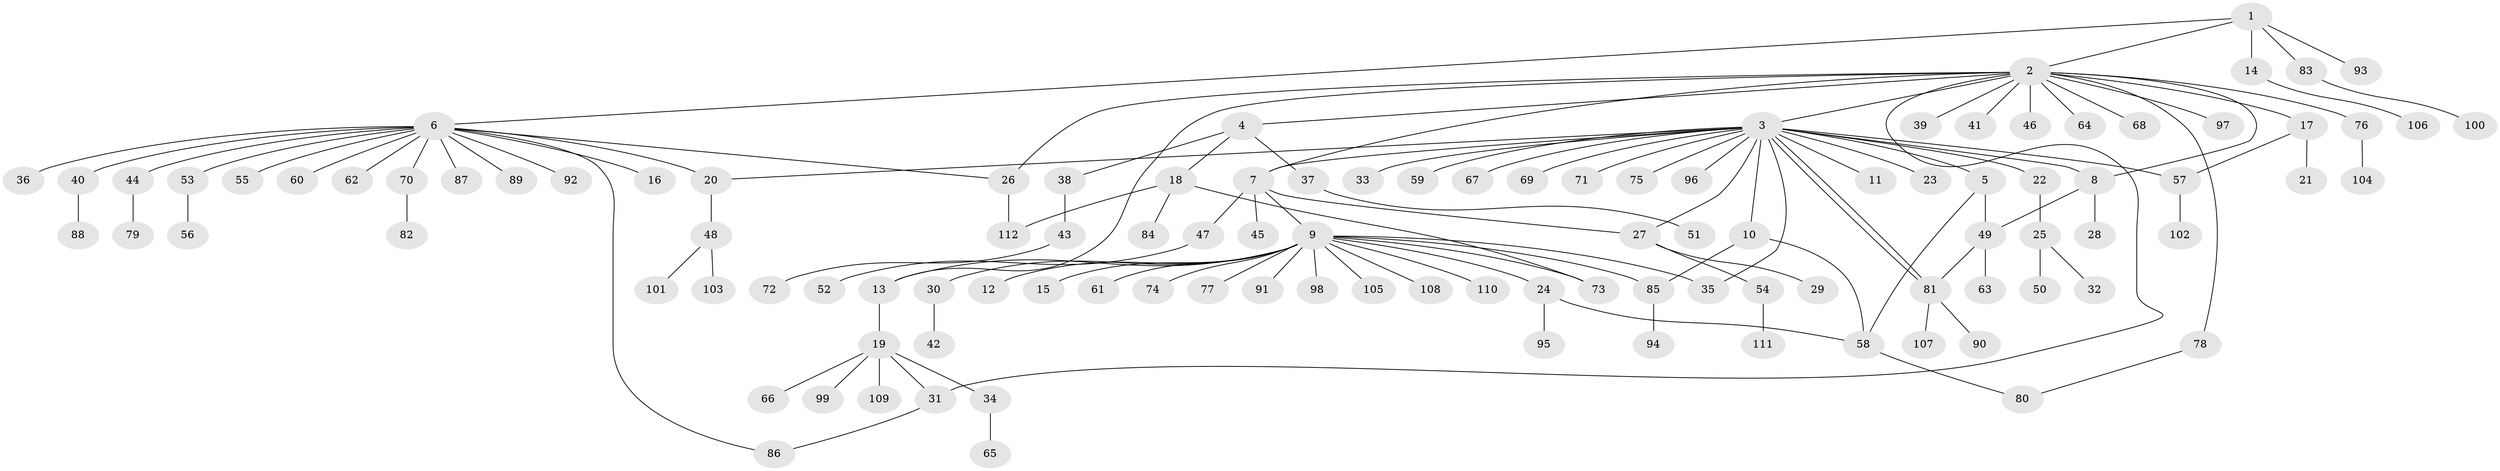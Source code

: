 // Generated by graph-tools (version 1.1) at 2025/48/03/09/25 04:48:28]
// undirected, 112 vertices, 130 edges
graph export_dot {
graph [start="1"]
  node [color=gray90,style=filled];
  1;
  2;
  3;
  4;
  5;
  6;
  7;
  8;
  9;
  10;
  11;
  12;
  13;
  14;
  15;
  16;
  17;
  18;
  19;
  20;
  21;
  22;
  23;
  24;
  25;
  26;
  27;
  28;
  29;
  30;
  31;
  32;
  33;
  34;
  35;
  36;
  37;
  38;
  39;
  40;
  41;
  42;
  43;
  44;
  45;
  46;
  47;
  48;
  49;
  50;
  51;
  52;
  53;
  54;
  55;
  56;
  57;
  58;
  59;
  60;
  61;
  62;
  63;
  64;
  65;
  66;
  67;
  68;
  69;
  70;
  71;
  72;
  73;
  74;
  75;
  76;
  77;
  78;
  79;
  80;
  81;
  82;
  83;
  84;
  85;
  86;
  87;
  88;
  89;
  90;
  91;
  92;
  93;
  94;
  95;
  96;
  97;
  98;
  99;
  100;
  101;
  102;
  103;
  104;
  105;
  106;
  107;
  108;
  109;
  110;
  111;
  112;
  1 -- 2;
  1 -- 6;
  1 -- 14;
  1 -- 83;
  1 -- 93;
  2 -- 3;
  2 -- 4;
  2 -- 7;
  2 -- 8;
  2 -- 13;
  2 -- 17;
  2 -- 26;
  2 -- 31;
  2 -- 39;
  2 -- 41;
  2 -- 46;
  2 -- 64;
  2 -- 68;
  2 -- 76;
  2 -- 78;
  2 -- 97;
  3 -- 5;
  3 -- 7;
  3 -- 8;
  3 -- 10;
  3 -- 11;
  3 -- 20;
  3 -- 22;
  3 -- 23;
  3 -- 27;
  3 -- 33;
  3 -- 35;
  3 -- 57;
  3 -- 59;
  3 -- 67;
  3 -- 69;
  3 -- 71;
  3 -- 75;
  3 -- 81;
  3 -- 81;
  3 -- 96;
  4 -- 18;
  4 -- 37;
  4 -- 38;
  5 -- 49;
  5 -- 58;
  6 -- 16;
  6 -- 20;
  6 -- 26;
  6 -- 36;
  6 -- 40;
  6 -- 44;
  6 -- 53;
  6 -- 55;
  6 -- 60;
  6 -- 62;
  6 -- 70;
  6 -- 86;
  6 -- 87;
  6 -- 89;
  6 -- 92;
  7 -- 9;
  7 -- 27;
  7 -- 45;
  7 -- 47;
  8 -- 28;
  8 -- 49;
  9 -- 12;
  9 -- 13;
  9 -- 15;
  9 -- 24;
  9 -- 30;
  9 -- 35;
  9 -- 61;
  9 -- 73;
  9 -- 74;
  9 -- 77;
  9 -- 85;
  9 -- 91;
  9 -- 98;
  9 -- 105;
  9 -- 108;
  9 -- 110;
  10 -- 58;
  10 -- 85;
  13 -- 19;
  14 -- 106;
  17 -- 21;
  17 -- 57;
  18 -- 73;
  18 -- 84;
  18 -- 112;
  19 -- 31;
  19 -- 34;
  19 -- 66;
  19 -- 99;
  19 -- 109;
  20 -- 48;
  22 -- 25;
  24 -- 58;
  24 -- 95;
  25 -- 32;
  25 -- 50;
  26 -- 112;
  27 -- 29;
  27 -- 54;
  30 -- 42;
  31 -- 86;
  34 -- 65;
  37 -- 51;
  38 -- 43;
  40 -- 88;
  43 -- 72;
  44 -- 79;
  47 -- 52;
  48 -- 101;
  48 -- 103;
  49 -- 63;
  49 -- 81;
  53 -- 56;
  54 -- 111;
  57 -- 102;
  58 -- 80;
  70 -- 82;
  76 -- 104;
  78 -- 80;
  81 -- 90;
  81 -- 107;
  83 -- 100;
  85 -- 94;
}
